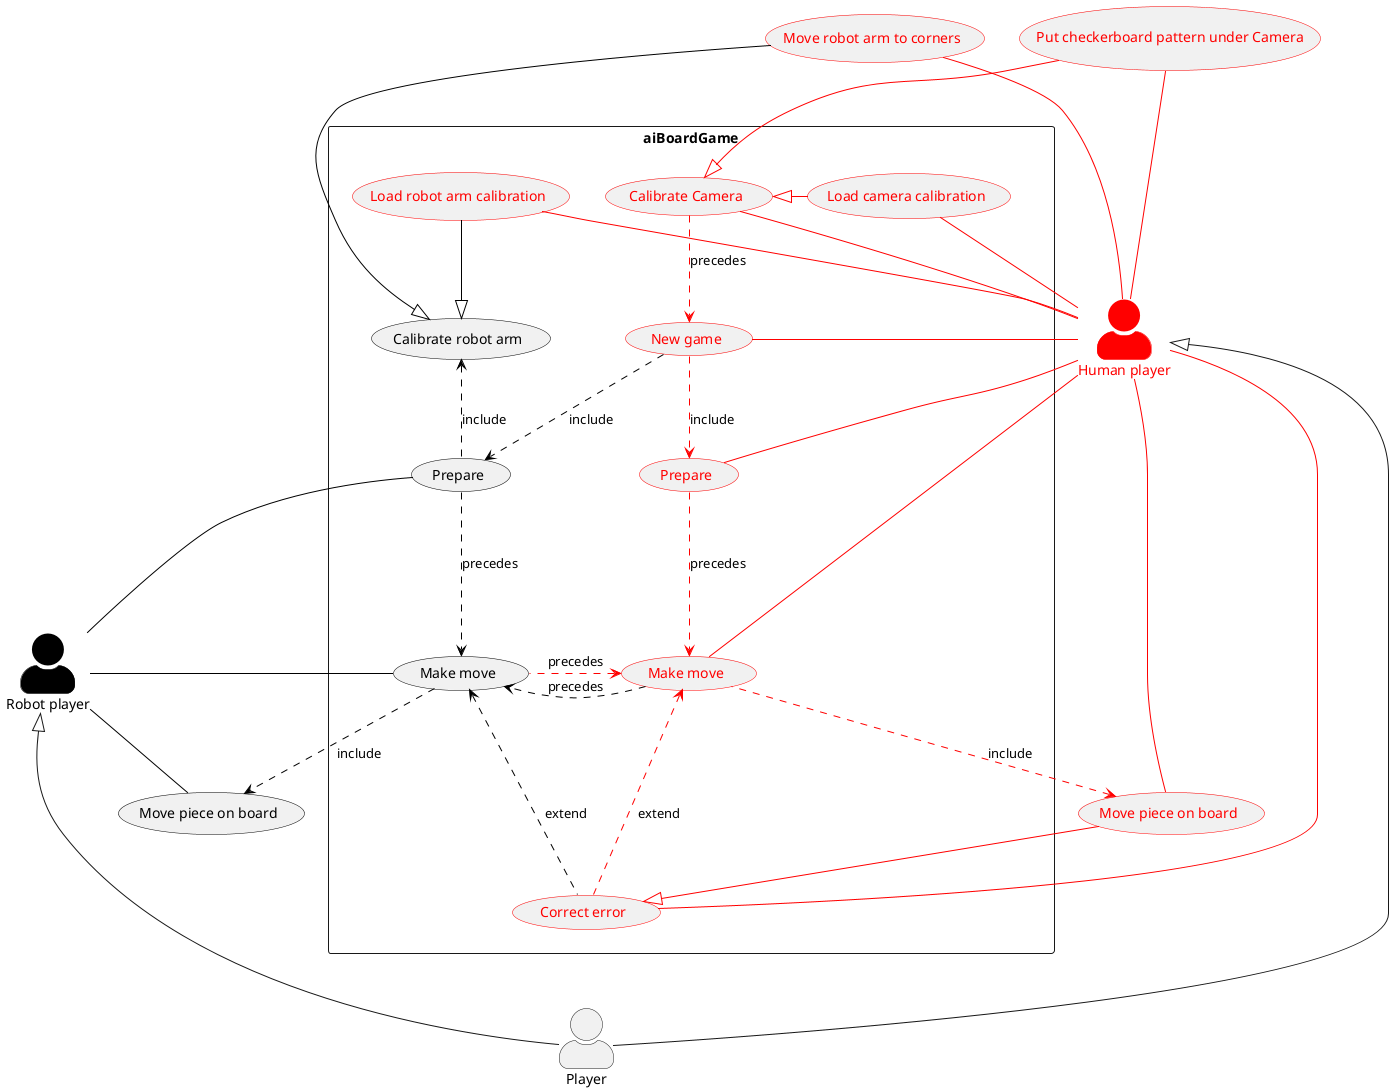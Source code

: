 @startuml Usecase Diagram

skinparam actorStyle awesome
' left to right direction


actor Player
actor :Human player: as hp #red;line:red;text:red
actor :Robot player: as rp #black;line:black;text:black

Player -up-|> hp
Player -up-|> rp


usecase pcpuc as "Put checkerboard pattern under Camera" #line:red;text:red
usecase mratc as "Move robot arm to corners" #line:red;text:red
usecase mpob1 as "Move piece on board" #line:red;text:red
usecase mpob2 as "Move piece on board" #line:black;text:black

rectangle aiBoardGame {
    usecase lcc as "Load camera calibration" #line:red;text:red
    usecase cc as "Calibrate Camera" #line:red;text:red
    usecase ng as "New game" #line:red;text:red
    usecase p1 as "Prepare" #line:red;text:red
    usecase p2 as "Prepare" #line:black;text:black
    usecase cra as "Calibrate robot arm" #line:black;text:black
    usecase lrac as "Load robot arm calibration" #line:red;text:red
    usecase mm1 as "Make move" #line:red;text:red
    usecase mm2 as "Make move" #line:black;text:black
    usecase ce as "Correct error" #line:red;text:red
}

ce -[hidden]down-> Player
p1 -[hidden]right-> p2
mm1 -[hidden]right-> mm2
mratc -[hidden]down-> aiBoardGame
cc -[hidden]right-> lrac
ng -[hidden]right->cra
mpob1 -[hidden]up-> mm1
mpob2 -[hidden]left-> p2
ce -[hidden]up-> rp
ce -[hidden]up-> rp
rp -[hidden]up-> cra
hp -[hidden]right-> aiBoardGame


hp -up- lcc #line:red
hp -up- cc #line:red 
hp -right- ng #line:red
hp -right- p1 #line:red
hp -up- lrac #line:red
hp -up- pcpuc #line:red
hp -up- mratc #line:red
hp -right- mm1 #line:red
hp -down- mpob1 #line:red
hp -down- ce #line:red

rp -left- p2 #line:black
rp -left- mm2 #line:black
rp -down- mpob2 #line:black


cc <|-left- lcc #line:red
cc <|-up- pcpuc #line:red
cc .down.> ng #line:red : precedes
ng .down.> p1 #line:red : include
p1 .down..> mm1 #line:red : precedes
mm1 .left.> mpob1 #line:red : include


ng .down.> p2 #line:black : include
p2 .up.> cra #line:black : include
lrac -down-|> cra #line:black
mratc -down-|> cra #line:black
p2 .down.> mm2 #line:black : precedes
mm2 .right.> mpob2 #line:black : include


mm2 .left.> mm1 #line:red : precedes
mm1 .right.> mm2 #line:black : precedes


mpob1 -right-|> ce #line:red
ce .up..> mm1 #line:red : extend
ce .up.> mm2 #line:black : extend

@enduml